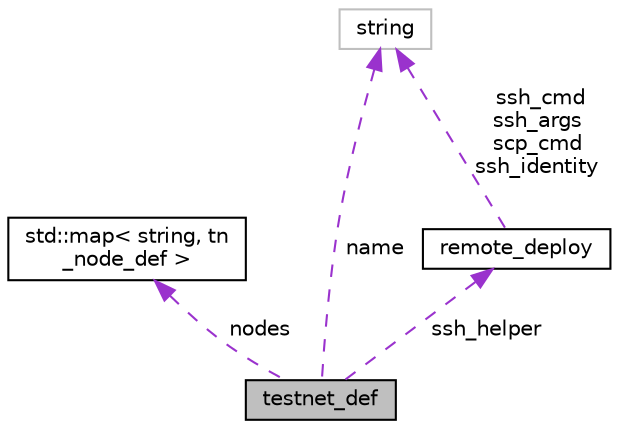 digraph "testnet_def"
{
  edge [fontname="Helvetica",fontsize="10",labelfontname="Helvetica",labelfontsize="10"];
  node [fontname="Helvetica",fontsize="10",shape=record];
  Node1 [label="testnet_def",height=0.2,width=0.4,color="black", fillcolor="grey75", style="filled", fontcolor="black"];
  Node2 -> Node1 [dir="back",color="darkorchid3",fontsize="10",style="dashed",label=" nodes" ];
  Node2 [label="std::map\< string, tn\l_node_def \>",height=0.2,width=0.4,color="black", fillcolor="white", style="filled",URL="$classstd_1_1map.html"];
  Node3 -> Node1 [dir="back",color="darkorchid3",fontsize="10",style="dashed",label=" name" ];
  Node3 [label="string",height=0.2,width=0.4,color="grey75", fillcolor="white", style="filled"];
  Node4 -> Node1 [dir="back",color="darkorchid3",fontsize="10",style="dashed",label=" ssh_helper" ];
  Node4 [label="remote_deploy",height=0.2,width=0.4,color="black", fillcolor="white", style="filled",URL="$structremote__deploy.html"];
  Node3 -> Node4 [dir="back",color="darkorchid3",fontsize="10",style="dashed",label=" ssh_cmd\nssh_args\nscp_cmd\nssh_identity" ];
}
